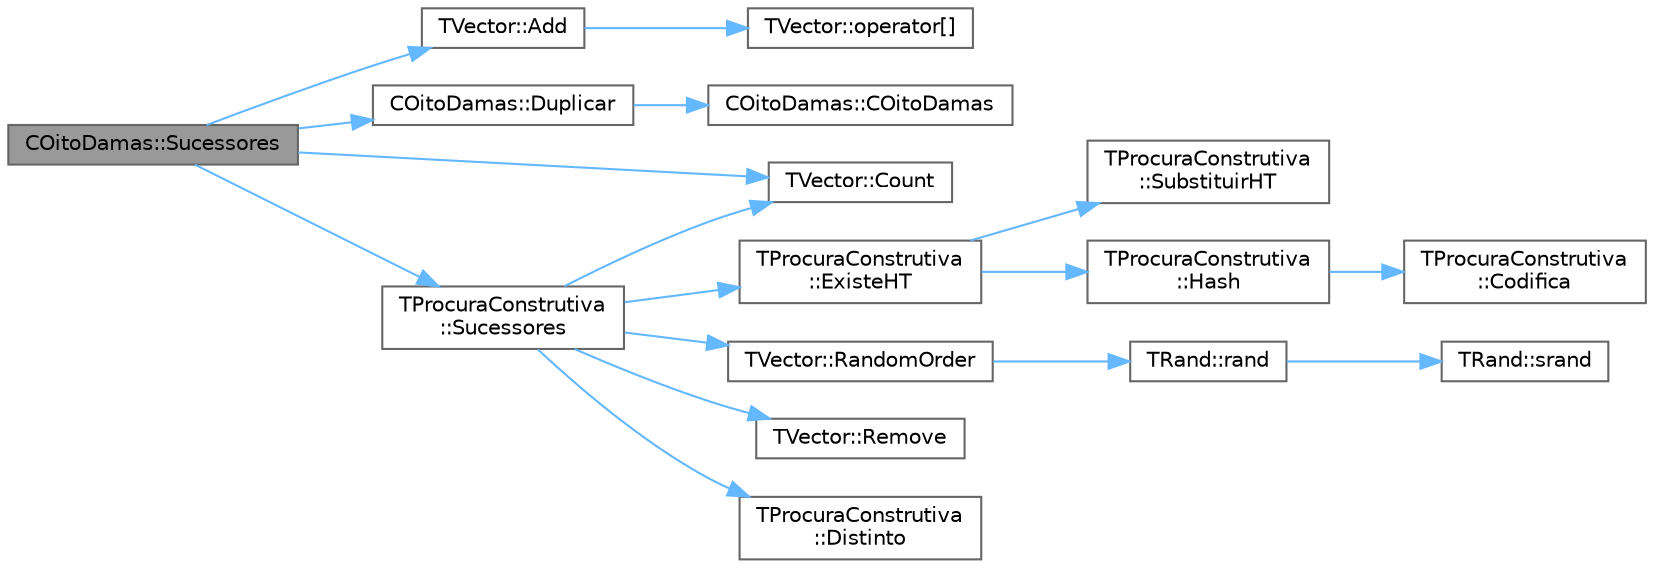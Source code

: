 digraph "COitoDamas::Sucessores"
{
 // LATEX_PDF_SIZE
  bgcolor="transparent";
  edge [fontname=Helvetica,fontsize=10,labelfontname=Helvetica,labelfontsize=10];
  node [fontname=Helvetica,fontsize=10,shape=box,height=0.2,width=0.4];
  rankdir="LR";
  Node1 [id="Node000001",label="COitoDamas::Sucessores",height=0.2,width=0.4,color="gray40", fillcolor="grey60", style="filled", fontcolor="black",tooltip="Coloca em sucessores a lista de estados sucessores."];
  Node1 -> Node2 [id="edge17_Node000001_Node000002",color="steelblue1",style="solid",tooltip=" "];
  Node2 [id="Node000002",label="TVector::Add",height=0.2,width=0.4,color="grey40", fillcolor="white", style="filled",URL="$classTVector.html#a21e44df6bc9513d711e2047abc5abf3d",tooltip=" "];
  Node2 -> Node3 [id="edge18_Node000002_Node000003",color="steelblue1",style="solid",tooltip=" "];
  Node3 [id="Node000003",label="TVector::operator[]",height=0.2,width=0.4,color="grey40", fillcolor="white", style="filled",URL="$classTVector.html#a372a42fd7c4a94fee43db36d6a339b33",tooltip=" "];
  Node1 -> Node4 [id="edge19_Node000001_Node000004",color="steelblue1",style="solid",tooltip=" "];
  Node4 [id="Node000004",label="TVector::Count",height=0.2,width=0.4,color="grey40", fillcolor="white", style="filled",URL="$classTVector.html#a427bf294df0ee2bf96e30d278c08389f",tooltip=" "];
  Node1 -> Node5 [id="edge20_Node000001_Node000005",color="steelblue1",style="solid",tooltip=" "];
  Node5 [id="Node000005",label="COitoDamas::Duplicar",height=0.2,width=0.4,color="grey40", fillcolor="white", style="filled",URL="$classCOitoDamas.html#ad9ce9bd26af98392515937e9aff10e5a",tooltip="Cria um objecto que é uma cópia deste."];
  Node5 -> Node6 [id="edge21_Node000005_Node000006",color="steelblue1",style="solid",tooltip=" "];
  Node6 [id="Node000006",label="COitoDamas::COitoDamas",height=0.2,width=0.4,color="grey40", fillcolor="white", style="filled",URL="$classCOitoDamas.html#aedfd3924d0c950ba73a6342dda5cc467",tooltip=" "];
  Node1 -> Node7 [id="edge22_Node000001_Node000007",color="steelblue1",style="solid",tooltip=" "];
  Node7 [id="Node000007",label="TProcuraConstrutiva\l::Sucessores",height=0.2,width=0.4,color="grey40", fillcolor="white", style="filled",URL="$group__RedefinicaoMandatoria.html#ga0a13570d2f5a21296e3c10c2780e170c",tooltip="Coloca em sucessores a lista de estados sucessores."];
  Node7 -> Node4 [id="edge23_Node000007_Node000004",color="steelblue1",style="solid",tooltip=" "];
  Node7 -> Node8 [id="edge24_Node000007_Node000008",color="steelblue1",style="solid",tooltip=" "];
  Node8 [id="Node000008",label="TProcuraConstrutiva\l::Distinto",height=0.2,width=0.4,color="grey40", fillcolor="white", style="filled",URL="$group__RedefinicaoOpcional.html#ga1cf2a30e496ea869e85a9d60b4d469e9",tooltip="Verifica se o estado actual distinto do fornecido."];
  Node7 -> Node9 [id="edge25_Node000007_Node000009",color="steelblue1",style="solid",tooltip=" "];
  Node9 [id="Node000009",label="TProcuraConstrutiva\l::ExisteHT",height=0.2,width=0.4,color="grey40", fillcolor="white", style="filled",URL="$classTProcuraConstrutiva.html#ad7857beab462b4b09a37e70cc9c787ac",tooltip=" "];
  Node9 -> Node10 [id="edge26_Node000009_Node000010",color="steelblue1",style="solid",tooltip=" "];
  Node10 [id="Node000010",label="TProcuraConstrutiva\l::Hash",height=0.2,width=0.4,color="grey40", fillcolor="white", style="filled",URL="$classTProcuraConstrutiva.html#a70375188a6ee7775bc842a3e64f8e35c",tooltip=" "];
  Node10 -> Node11 [id="edge27_Node000010_Node000011",color="steelblue1",style="solid",tooltip=" "];
  Node11 [id="Node000011",label="TProcuraConstrutiva\l::Codifica",height=0.2,width=0.4,color="grey40", fillcolor="white", style="filled",URL="$group__RedefinicaoSugerida.html#ga5ff46e85c8f1394c2502f17025284c11",tooltip="Codifica o estado para um vetor de inteiros de 64 bits."];
  Node9 -> Node12 [id="edge28_Node000009_Node000012",color="steelblue1",style="solid",tooltip=" "];
  Node12 [id="Node000012",label="TProcuraConstrutiva\l::SubstituirHT",height=0.2,width=0.4,color="grey40", fillcolor="white", style="filled",URL="$classTProcuraConstrutiva.html#a99b7a74f16f5a1b63b12bf629b902057",tooltip=" "];
  Node7 -> Node13 [id="edge29_Node000007_Node000013",color="steelblue1",style="solid",tooltip=" "];
  Node13 [id="Node000013",label="TVector::RandomOrder",height=0.2,width=0.4,color="grey40", fillcolor="white", style="filled",URL="$classTVector.html#a747a4587a9dc84f7ac16331df242471f",tooltip=" "];
  Node13 -> Node14 [id="edge30_Node000013_Node000014",color="steelblue1",style="solid",tooltip=" "];
  Node14 [id="Node000014",label="TRand::rand",height=0.2,width=0.4,color="grey40", fillcolor="white", style="filled",URL="$classTRand.html#a8f8ec155d796c5586198ac75eb966d4f",tooltip=" "];
  Node14 -> Node15 [id="edge31_Node000014_Node000015",color="steelblue1",style="solid",tooltip=" "];
  Node15 [id="Node000015",label="TRand::srand",height=0.2,width=0.4,color="grey40", fillcolor="white", style="filled",URL="$classTRand.html#ad0b319d6f58ab6820b001b4e3d3ae245",tooltip=" "];
  Node7 -> Node16 [id="edge32_Node000007_Node000016",color="steelblue1",style="solid",tooltip=" "];
  Node16 [id="Node000016",label="TVector::Remove",height=0.2,width=0.4,color="grey40", fillcolor="white", style="filled",URL="$classTVector.html#a8b6dd0098ec1c4f1291e003665eeeee8",tooltip=" "];
}
